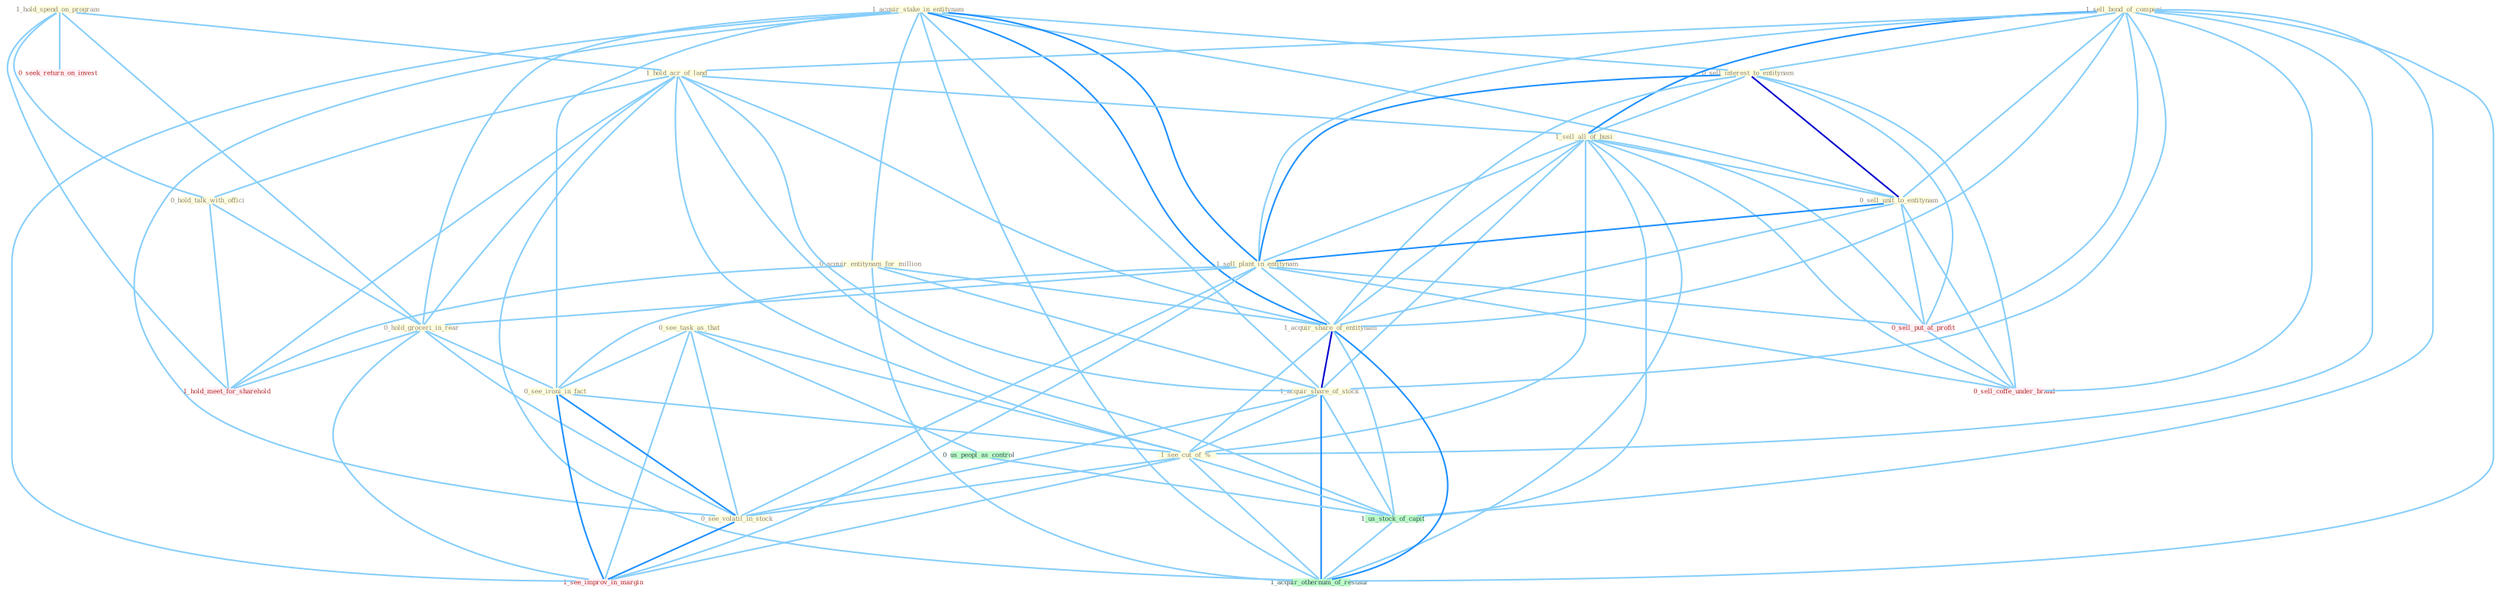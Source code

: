 Graph G{ 
    node
    [shape=polygon,style=filled,width=.5,height=.06,color="#BDFCC9",fixedsize=true,fontsize=4,
    fontcolor="#2f4f4f"];
    {node
    [color="#ffffe0", fontcolor="#8b7d6b"] "1_acquir_stake_in_entitynam " "0_acquir_entitynam_for_million " "1_sell_bond_of_compani " "1_hold_spend_on_program " "0_sell_interest_to_entitynam " "1_hold_acr_of_land " "0_hold_talk_with_offici " "1_sell_all_of_busi " "0_see_task_as_that " "0_sell_unit_to_entitynam " "1_sell_plant_in_entitynam " "0_hold_groceri_in_rear " "1_acquir_share_of_entitynam " "1_acquir_share_of_stock " "0_see_ironi_in_fact " "1_see_cut_of_% " "0_see_volatil_in_stock "}
{node [color="#fff0f5", fontcolor="#b22222"] "0_sell_put_at_profit " "0_seek_return_on_invest " "1_see_improv_in_margin " "0_sell_coffe_under_brand " "1_hold_meet_for_sharehold "}
edge [color="#B0E2FF"];

	"1_acquir_stake_in_entitynam " -- "0_acquir_entitynam_for_million " [w="1", color="#87cefa" ];
	"1_acquir_stake_in_entitynam " -- "0_sell_interest_to_entitynam " [w="1", color="#87cefa" ];
	"1_acquir_stake_in_entitynam " -- "0_sell_unit_to_entitynam " [w="1", color="#87cefa" ];
	"1_acquir_stake_in_entitynam " -- "1_sell_plant_in_entitynam " [w="2", color="#1e90ff" , len=0.8];
	"1_acquir_stake_in_entitynam " -- "0_hold_groceri_in_rear " [w="1", color="#87cefa" ];
	"1_acquir_stake_in_entitynam " -- "1_acquir_share_of_entitynam " [w="2", color="#1e90ff" , len=0.8];
	"1_acquir_stake_in_entitynam " -- "1_acquir_share_of_stock " [w="1", color="#87cefa" ];
	"1_acquir_stake_in_entitynam " -- "0_see_ironi_in_fact " [w="1", color="#87cefa" ];
	"1_acquir_stake_in_entitynam " -- "0_see_volatil_in_stock " [w="1", color="#87cefa" ];
	"1_acquir_stake_in_entitynam " -- "1_see_improv_in_margin " [w="1", color="#87cefa" ];
	"1_acquir_stake_in_entitynam " -- "1_acquir_othernum_of_restaur " [w="1", color="#87cefa" ];
	"0_acquir_entitynam_for_million " -- "1_acquir_share_of_entitynam " [w="1", color="#87cefa" ];
	"0_acquir_entitynam_for_million " -- "1_acquir_share_of_stock " [w="1", color="#87cefa" ];
	"0_acquir_entitynam_for_million " -- "1_hold_meet_for_sharehold " [w="1", color="#87cefa" ];
	"0_acquir_entitynam_for_million " -- "1_acquir_othernum_of_restaur " [w="1", color="#87cefa" ];
	"1_sell_bond_of_compani " -- "0_sell_interest_to_entitynam " [w="1", color="#87cefa" ];
	"1_sell_bond_of_compani " -- "1_hold_acr_of_land " [w="1", color="#87cefa" ];
	"1_sell_bond_of_compani " -- "1_sell_all_of_busi " [w="2", color="#1e90ff" , len=0.8];
	"1_sell_bond_of_compani " -- "0_sell_unit_to_entitynam " [w="1", color="#87cefa" ];
	"1_sell_bond_of_compani " -- "1_sell_plant_in_entitynam " [w="1", color="#87cefa" ];
	"1_sell_bond_of_compani " -- "1_acquir_share_of_entitynam " [w="1", color="#87cefa" ];
	"1_sell_bond_of_compani " -- "1_acquir_share_of_stock " [w="1", color="#87cefa" ];
	"1_sell_bond_of_compani " -- "1_see_cut_of_% " [w="1", color="#87cefa" ];
	"1_sell_bond_of_compani " -- "0_sell_put_at_profit " [w="1", color="#87cefa" ];
	"1_sell_bond_of_compani " -- "1_us_stock_of_capit " [w="1", color="#87cefa" ];
	"1_sell_bond_of_compani " -- "0_sell_coffe_under_brand " [w="1", color="#87cefa" ];
	"1_sell_bond_of_compani " -- "1_acquir_othernum_of_restaur " [w="1", color="#87cefa" ];
	"1_hold_spend_on_program " -- "1_hold_acr_of_land " [w="1", color="#87cefa" ];
	"1_hold_spend_on_program " -- "0_hold_talk_with_offici " [w="1", color="#87cefa" ];
	"1_hold_spend_on_program " -- "0_hold_groceri_in_rear " [w="1", color="#87cefa" ];
	"1_hold_spend_on_program " -- "0_seek_return_on_invest " [w="1", color="#87cefa" ];
	"1_hold_spend_on_program " -- "1_hold_meet_for_sharehold " [w="1", color="#87cefa" ];
	"0_sell_interest_to_entitynam " -- "1_sell_all_of_busi " [w="1", color="#87cefa" ];
	"0_sell_interest_to_entitynam " -- "0_sell_unit_to_entitynam " [w="3", color="#0000cd" , len=0.6];
	"0_sell_interest_to_entitynam " -- "1_sell_plant_in_entitynam " [w="2", color="#1e90ff" , len=0.8];
	"0_sell_interest_to_entitynam " -- "1_acquir_share_of_entitynam " [w="1", color="#87cefa" ];
	"0_sell_interest_to_entitynam " -- "0_sell_put_at_profit " [w="1", color="#87cefa" ];
	"0_sell_interest_to_entitynam " -- "0_sell_coffe_under_brand " [w="1", color="#87cefa" ];
	"1_hold_acr_of_land " -- "0_hold_talk_with_offici " [w="1", color="#87cefa" ];
	"1_hold_acr_of_land " -- "1_sell_all_of_busi " [w="1", color="#87cefa" ];
	"1_hold_acr_of_land " -- "0_hold_groceri_in_rear " [w="1", color="#87cefa" ];
	"1_hold_acr_of_land " -- "1_acquir_share_of_entitynam " [w="1", color="#87cefa" ];
	"1_hold_acr_of_land " -- "1_acquir_share_of_stock " [w="1", color="#87cefa" ];
	"1_hold_acr_of_land " -- "1_see_cut_of_% " [w="1", color="#87cefa" ];
	"1_hold_acr_of_land " -- "1_us_stock_of_capit " [w="1", color="#87cefa" ];
	"1_hold_acr_of_land " -- "1_hold_meet_for_sharehold " [w="1", color="#87cefa" ];
	"1_hold_acr_of_land " -- "1_acquir_othernum_of_restaur " [w="1", color="#87cefa" ];
	"0_hold_talk_with_offici " -- "0_hold_groceri_in_rear " [w="1", color="#87cefa" ];
	"0_hold_talk_with_offici " -- "1_hold_meet_for_sharehold " [w="1", color="#87cefa" ];
	"1_sell_all_of_busi " -- "0_sell_unit_to_entitynam " [w="1", color="#87cefa" ];
	"1_sell_all_of_busi " -- "1_sell_plant_in_entitynam " [w="1", color="#87cefa" ];
	"1_sell_all_of_busi " -- "1_acquir_share_of_entitynam " [w="1", color="#87cefa" ];
	"1_sell_all_of_busi " -- "1_acquir_share_of_stock " [w="1", color="#87cefa" ];
	"1_sell_all_of_busi " -- "1_see_cut_of_% " [w="1", color="#87cefa" ];
	"1_sell_all_of_busi " -- "0_sell_put_at_profit " [w="1", color="#87cefa" ];
	"1_sell_all_of_busi " -- "1_us_stock_of_capit " [w="1", color="#87cefa" ];
	"1_sell_all_of_busi " -- "0_sell_coffe_under_brand " [w="1", color="#87cefa" ];
	"1_sell_all_of_busi " -- "1_acquir_othernum_of_restaur " [w="1", color="#87cefa" ];
	"0_see_task_as_that " -- "0_see_ironi_in_fact " [w="1", color="#87cefa" ];
	"0_see_task_as_that " -- "1_see_cut_of_% " [w="1", color="#87cefa" ];
	"0_see_task_as_that " -- "0_see_volatil_in_stock " [w="1", color="#87cefa" ];
	"0_see_task_as_that " -- "0_us_peopl_as_control " [w="1", color="#87cefa" ];
	"0_see_task_as_that " -- "1_see_improv_in_margin " [w="1", color="#87cefa" ];
	"0_sell_unit_to_entitynam " -- "1_sell_plant_in_entitynam " [w="2", color="#1e90ff" , len=0.8];
	"0_sell_unit_to_entitynam " -- "1_acquir_share_of_entitynam " [w="1", color="#87cefa" ];
	"0_sell_unit_to_entitynam " -- "0_sell_put_at_profit " [w="1", color="#87cefa" ];
	"0_sell_unit_to_entitynam " -- "0_sell_coffe_under_brand " [w="1", color="#87cefa" ];
	"1_sell_plant_in_entitynam " -- "0_hold_groceri_in_rear " [w="1", color="#87cefa" ];
	"1_sell_plant_in_entitynam " -- "1_acquir_share_of_entitynam " [w="1", color="#87cefa" ];
	"1_sell_plant_in_entitynam " -- "0_see_ironi_in_fact " [w="1", color="#87cefa" ];
	"1_sell_plant_in_entitynam " -- "0_see_volatil_in_stock " [w="1", color="#87cefa" ];
	"1_sell_plant_in_entitynam " -- "0_sell_put_at_profit " [w="1", color="#87cefa" ];
	"1_sell_plant_in_entitynam " -- "1_see_improv_in_margin " [w="1", color="#87cefa" ];
	"1_sell_plant_in_entitynam " -- "0_sell_coffe_under_brand " [w="1", color="#87cefa" ];
	"0_hold_groceri_in_rear " -- "0_see_ironi_in_fact " [w="1", color="#87cefa" ];
	"0_hold_groceri_in_rear " -- "0_see_volatil_in_stock " [w="1", color="#87cefa" ];
	"0_hold_groceri_in_rear " -- "1_see_improv_in_margin " [w="1", color="#87cefa" ];
	"0_hold_groceri_in_rear " -- "1_hold_meet_for_sharehold " [w="1", color="#87cefa" ];
	"1_acquir_share_of_entitynam " -- "1_acquir_share_of_stock " [w="3", color="#0000cd" , len=0.6];
	"1_acquir_share_of_entitynam " -- "1_see_cut_of_% " [w="1", color="#87cefa" ];
	"1_acquir_share_of_entitynam " -- "1_us_stock_of_capit " [w="1", color="#87cefa" ];
	"1_acquir_share_of_entitynam " -- "1_acquir_othernum_of_restaur " [w="2", color="#1e90ff" , len=0.8];
	"1_acquir_share_of_stock " -- "1_see_cut_of_% " [w="1", color="#87cefa" ];
	"1_acquir_share_of_stock " -- "0_see_volatil_in_stock " [w="1", color="#87cefa" ];
	"1_acquir_share_of_stock " -- "1_us_stock_of_capit " [w="1", color="#87cefa" ];
	"1_acquir_share_of_stock " -- "1_acquir_othernum_of_restaur " [w="2", color="#1e90ff" , len=0.8];
	"0_see_ironi_in_fact " -- "1_see_cut_of_% " [w="1", color="#87cefa" ];
	"0_see_ironi_in_fact " -- "0_see_volatil_in_stock " [w="2", color="#1e90ff" , len=0.8];
	"0_see_ironi_in_fact " -- "1_see_improv_in_margin " [w="2", color="#1e90ff" , len=0.8];
	"1_see_cut_of_% " -- "0_see_volatil_in_stock " [w="1", color="#87cefa" ];
	"1_see_cut_of_% " -- "1_us_stock_of_capit " [w="1", color="#87cefa" ];
	"1_see_cut_of_% " -- "1_see_improv_in_margin " [w="1", color="#87cefa" ];
	"1_see_cut_of_% " -- "1_acquir_othernum_of_restaur " [w="1", color="#87cefa" ];
	"0_see_volatil_in_stock " -- "1_see_improv_in_margin " [w="2", color="#1e90ff" , len=0.8];
	"0_us_peopl_as_control " -- "1_us_stock_of_capit " [w="1", color="#87cefa" ];
	"0_sell_put_at_profit " -- "0_sell_coffe_under_brand " [w="1", color="#87cefa" ];
	"1_us_stock_of_capit " -- "1_acquir_othernum_of_restaur " [w="1", color="#87cefa" ];
}